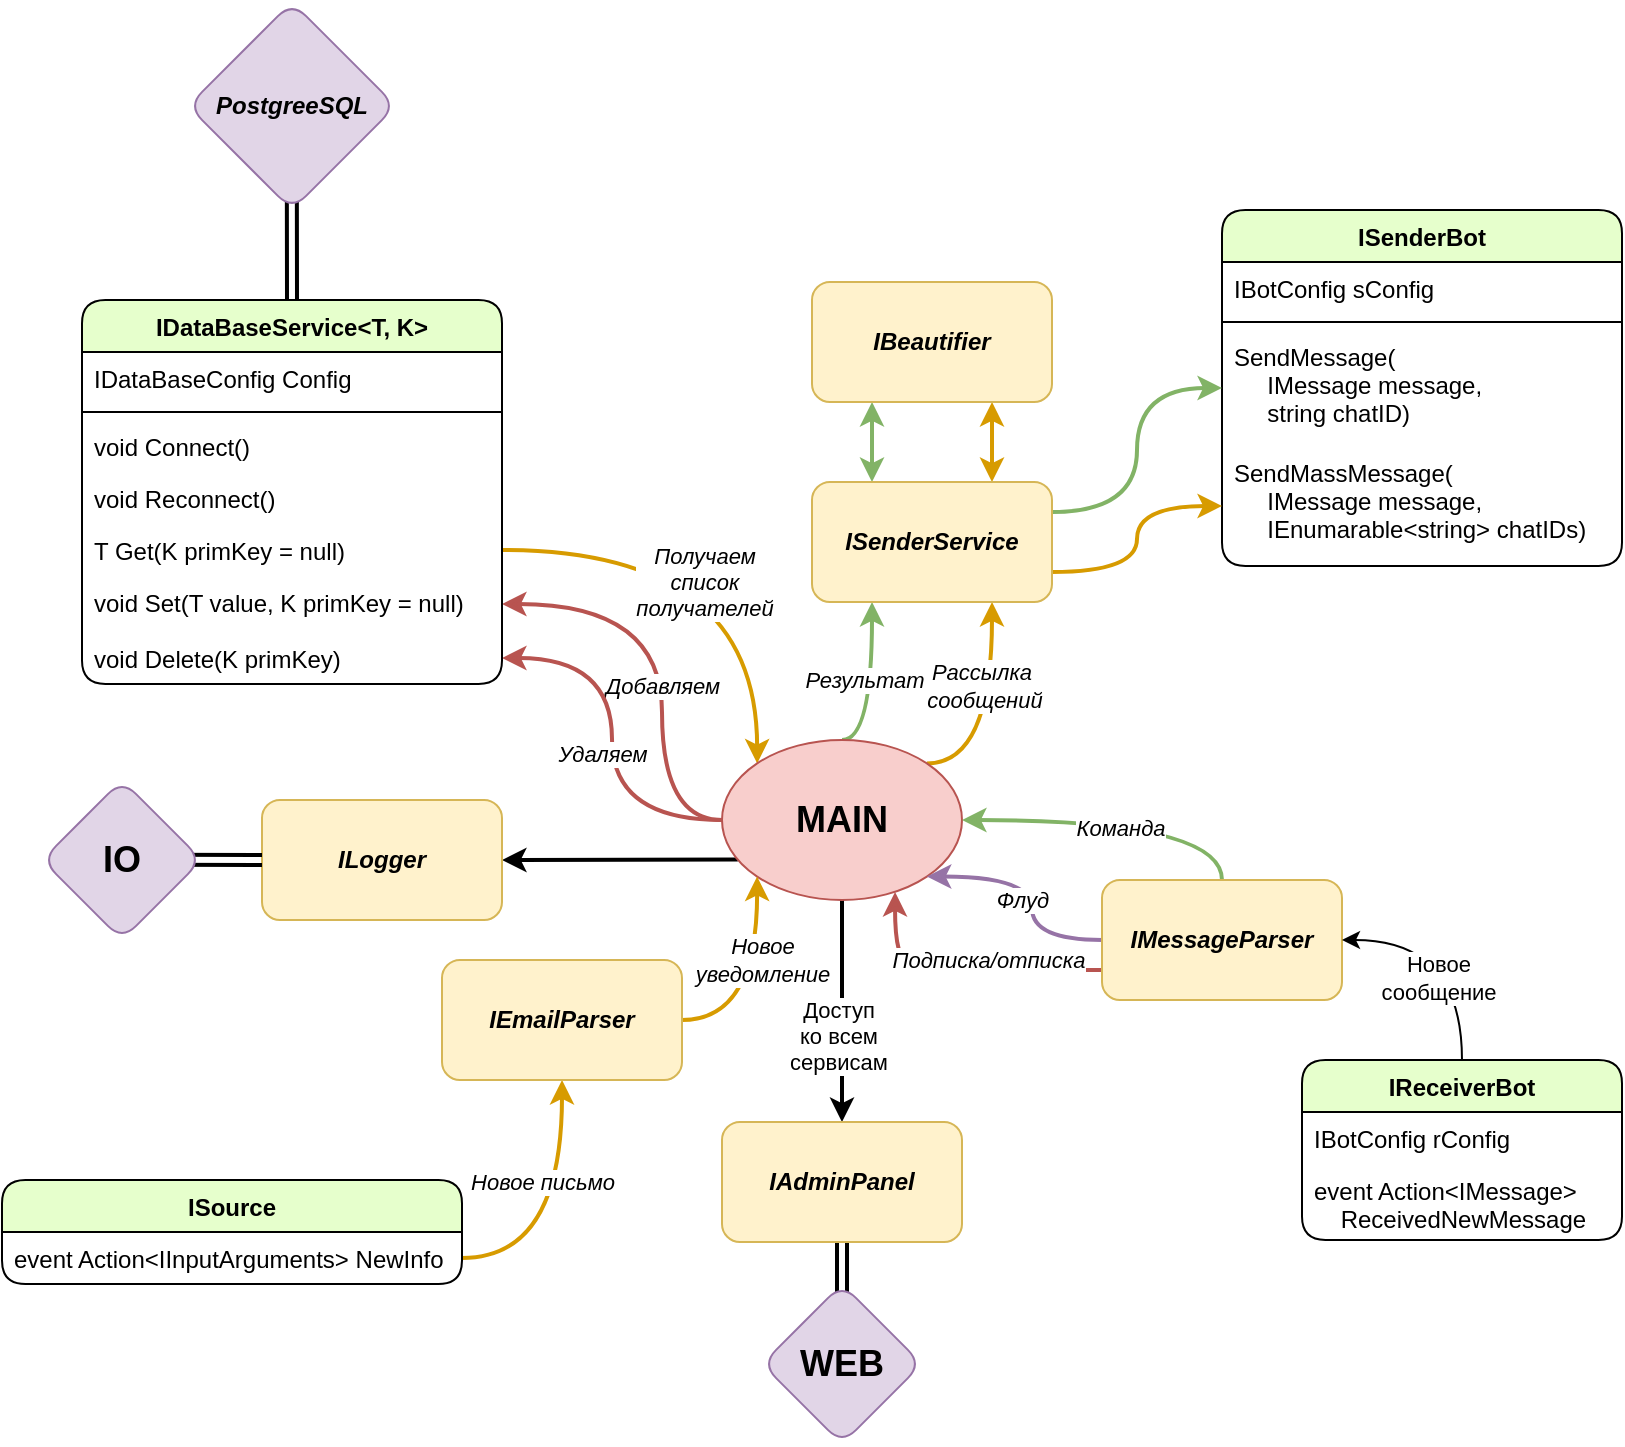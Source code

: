 <mxfile version="13.6.2" type="github">
  <diagram id="C5RBs43oDa-KdzZeNtuy" name="Page-1">
    <mxGraphModel dx="1299" dy="752" grid="1" gridSize="10" guides="1" tooltips="1" connect="1" arrows="1" fold="1" page="1" pageScale="1" pageWidth="827" pageHeight="1169" math="0" shadow="0">
      <root>
        <mxCell id="WIyWlLk6GJQsqaUBKTNV-0" />
        <mxCell id="WIyWlLk6GJQsqaUBKTNV-1" parent="WIyWlLk6GJQsqaUBKTNV-0" />
        <mxCell id="8H-WOofJC37YIXUc2LVh-50" style="edgeStyle=orthogonalEdgeStyle;orthogonalLoop=1;jettySize=auto;html=1;exitX=1;exitY=0;exitDx=0;exitDy=0;entryX=0.75;entryY=1;entryDx=0;entryDy=0;fillColor=#ffe6cc;strokeColor=#d79b00;curved=1;strokeWidth=2;" parent="WIyWlLk6GJQsqaUBKTNV-1" source="8H-WOofJC37YIXUc2LVh-4" target="8H-WOofJC37YIXUc2LVh-94" edge="1">
          <mxGeometry relative="1" as="geometry">
            <Array as="points">
              <mxPoint x="504" y="631" />
            </Array>
          </mxGeometry>
        </mxCell>
        <mxCell id="8H-WOofJC37YIXUc2LVh-51" value="Рассылка&amp;nbsp;&lt;br&gt;сообщений" style="edgeLabel;html=1;align=center;verticalAlign=middle;resizable=0;points=[];rounded=1;fontStyle=2" parent="8H-WOofJC37YIXUc2LVh-50" vertex="1" connectable="0">
          <mxGeometry x="-0.415" y="30" relative="1" as="geometry">
            <mxPoint x="26" y="-38.76" as="offset" />
          </mxGeometry>
        </mxCell>
        <mxCell id="8H-WOofJC37YIXUc2LVh-52" style="orthogonalLoop=1;jettySize=auto;html=1;exitX=0;exitY=0;exitDx=0;exitDy=0;entryX=1;entryY=0.5;entryDx=0;entryDy=0;fillColor=#ffe6cc;strokeColor=#d79b00;edgeStyle=orthogonalEdgeStyle;startArrow=classic;startFill=1;endArrow=none;endFill=0;curved=1;strokeWidth=2;" parent="WIyWlLk6GJQsqaUBKTNV-1" source="8H-WOofJC37YIXUc2LVh-4" target="8H-WOofJC37YIXUc2LVh-18" edge="1">
          <mxGeometry relative="1" as="geometry" />
        </mxCell>
        <mxCell id="8H-WOofJC37YIXUc2LVh-53" value="Получаем&lt;br&gt;список&lt;br&gt;получателей" style="edgeLabel;html=1;align=center;verticalAlign=middle;resizable=0;points=[];rounded=1;fontStyle=2" parent="8H-WOofJC37YIXUc2LVh-52" vertex="1" connectable="0">
          <mxGeometry x="-0.161" y="9" relative="1" as="geometry">
            <mxPoint x="-17.59" y="7.22" as="offset" />
          </mxGeometry>
        </mxCell>
        <mxCell id="8H-WOofJC37YIXUc2LVh-56" style="edgeStyle=orthogonalEdgeStyle;orthogonalLoop=1;jettySize=auto;html=1;exitX=0;exitY=0.5;exitDx=0;exitDy=0;entryX=1;entryY=0.5;entryDx=0;entryDy=0;startArrow=none;startFill=0;endArrow=classic;endFill=1;fillColor=#f8cecc;strokeColor=#b85450;curved=1;strokeWidth=2;" parent="WIyWlLk6GJQsqaUBKTNV-1" source="8H-WOofJC37YIXUc2LVh-4" target="8H-WOofJC37YIXUc2LVh-19" edge="1">
          <mxGeometry relative="1" as="geometry">
            <Array as="points">
              <mxPoint x="339" y="659" />
              <mxPoint x="339" y="551" />
            </Array>
          </mxGeometry>
        </mxCell>
        <mxCell id="8H-WOofJC37YIXUc2LVh-58" value="Добавляем" style="edgeLabel;html=1;align=center;verticalAlign=middle;resizable=0;points=[];rounded=1;fontStyle=2" parent="8H-WOofJC37YIXUc2LVh-56" vertex="1" connectable="0">
          <mxGeometry x="-0.017" y="7" relative="1" as="geometry">
            <mxPoint x="7" y="9.5" as="offset" />
          </mxGeometry>
        </mxCell>
        <mxCell id="8H-WOofJC37YIXUc2LVh-57" style="edgeStyle=orthogonalEdgeStyle;orthogonalLoop=1;jettySize=auto;html=1;exitX=0;exitY=0.5;exitDx=0;exitDy=0;entryX=1;entryY=0.5;entryDx=0;entryDy=0;startArrow=none;startFill=0;endArrow=classic;endFill=1;fillColor=#f8cecc;strokeColor=#b85450;curved=1;strokeWidth=2;" parent="WIyWlLk6GJQsqaUBKTNV-1" source="8H-WOofJC37YIXUc2LVh-4" target="8H-WOofJC37YIXUc2LVh-46" edge="1">
          <mxGeometry relative="1" as="geometry">
            <Array as="points">
              <mxPoint x="314" y="659" />
              <mxPoint x="314" y="578" />
            </Array>
          </mxGeometry>
        </mxCell>
        <mxCell id="8H-WOofJC37YIXUc2LVh-59" value="Удаляем" style="edgeLabel;html=1;align=center;verticalAlign=middle;resizable=0;points=[];rounded=1;fontStyle=2" parent="8H-WOofJC37YIXUc2LVh-57" vertex="1" connectable="0">
          <mxGeometry x="-0.079" y="-2" relative="1" as="geometry">
            <mxPoint x="-7" as="offset" />
          </mxGeometry>
        </mxCell>
        <mxCell id="8H-WOofJC37YIXUc2LVh-74" style="edgeStyle=orthogonalEdgeStyle;curved=1;rounded=1;sketch=0;orthogonalLoop=1;jettySize=auto;html=1;exitX=0.5;exitY=0;exitDx=0;exitDy=0;entryX=0.25;entryY=1;entryDx=0;entryDy=0;fillColor=#d5e8d4;strokeColor=#82b366;strokeWidth=2;" parent="WIyWlLk6GJQsqaUBKTNV-1" source="8H-WOofJC37YIXUc2LVh-4" target="8H-WOofJC37YIXUc2LVh-94" edge="1">
          <mxGeometry relative="1" as="geometry">
            <Array as="points">
              <mxPoint x="444" y="619" />
            </Array>
          </mxGeometry>
        </mxCell>
        <mxCell id="8H-WOofJC37YIXUc2LVh-75" value="Результат" style="edgeLabel;html=1;align=center;verticalAlign=middle;resizable=0;points=[];fontStyle=2" parent="8H-WOofJC37YIXUc2LVh-74" vertex="1" connectable="0">
          <mxGeometry x="0.058" y="-21" relative="1" as="geometry">
            <mxPoint x="-25.03" y="-1.17" as="offset" />
          </mxGeometry>
        </mxCell>
        <mxCell id="8H-WOofJC37YIXUc2LVh-85" style="rounded=1;sketch=0;orthogonalLoop=1;jettySize=auto;html=1;exitX=0.066;exitY=0.747;exitDx=0;exitDy=0;entryX=1;entryY=0.5;entryDx=0;entryDy=0;exitPerimeter=0;strokeWidth=2;" parent="WIyWlLk6GJQsqaUBKTNV-1" source="8H-WOofJC37YIXUc2LVh-4" target="8H-WOofJC37YIXUc2LVh-86" edge="1">
          <mxGeometry relative="1" as="geometry">
            <mxPoint x="219" y="679" as="targetPoint" />
          </mxGeometry>
        </mxCell>
        <mxCell id="C2544kVLf2Tred4imFFv-2" style="edgeStyle=orthogonalEdgeStyle;rounded=0;orthogonalLoop=1;jettySize=auto;html=1;exitX=0.5;exitY=1;exitDx=0;exitDy=0;entryX=0.5;entryY=0;entryDx=0;entryDy=0;strokeWidth=2;" edge="1" parent="WIyWlLk6GJQsqaUBKTNV-1" source="8H-WOofJC37YIXUc2LVh-4" target="C2544kVLf2Tred4imFFv-1">
          <mxGeometry relative="1" as="geometry" />
        </mxCell>
        <mxCell id="C2544kVLf2Tred4imFFv-6" value="Доступ&lt;br&gt;ко всем&lt;br&gt;сервисам" style="edgeLabel;html=1;align=center;verticalAlign=middle;resizable=0;points=[];" vertex="1" connectable="0" parent="C2544kVLf2Tred4imFFv-2">
          <mxGeometry x="0.224" y="-2" relative="1" as="geometry">
            <mxPoint as="offset" />
          </mxGeometry>
        </mxCell>
        <mxCell id="8H-WOofJC37YIXUc2LVh-4" value="&lt;b&gt;&lt;font style=&quot;font-size: 18px&quot;&gt;MAIN&lt;/font&gt;&lt;/b&gt;" style="ellipse;whiteSpace=wrap;html=1;rounded=1;fillColor=#f8cecc;strokeColor=#b85450;" parent="WIyWlLk6GJQsqaUBKTNV-1" vertex="1">
          <mxGeometry x="369" y="619" width="120" height="80" as="geometry" />
        </mxCell>
        <mxCell id="8H-WOofJC37YIXUc2LVh-67" style="edgeStyle=orthogonalEdgeStyle;curved=1;rounded=1;sketch=0;orthogonalLoop=1;jettySize=auto;html=1;exitX=0.5;exitY=0;exitDx=0;exitDy=0;entryX=1;entryY=0.5;entryDx=0;entryDy=0;fillColor=#d5e8d4;strokeColor=#82b366;strokeWidth=2;" parent="WIyWlLk6GJQsqaUBKTNV-1" source="8H-WOofJC37YIXUc2LVh-64" target="8H-WOofJC37YIXUc2LVh-4" edge="1">
          <mxGeometry relative="1" as="geometry" />
        </mxCell>
        <mxCell id="8H-WOofJC37YIXUc2LVh-69" value="Команда" style="edgeLabel;html=1;align=center;verticalAlign=middle;resizable=0;points=[];fontStyle=2" parent="8H-WOofJC37YIXUc2LVh-67" vertex="1" connectable="0">
          <mxGeometry x="0.019" y="4" relative="1" as="geometry">
            <mxPoint as="offset" />
          </mxGeometry>
        </mxCell>
        <mxCell id="8H-WOofJC37YIXUc2LVh-68" style="edgeStyle=orthogonalEdgeStyle;curved=1;rounded=1;sketch=0;orthogonalLoop=1;jettySize=auto;html=1;exitX=0;exitY=0.75;exitDx=0;exitDy=0;entryX=0.721;entryY=0.95;entryDx=0;entryDy=0;fillColor=#f8cecc;strokeColor=#b85450;strokeWidth=2;entryPerimeter=0;" parent="WIyWlLk6GJQsqaUBKTNV-1" source="8H-WOofJC37YIXUc2LVh-64" target="8H-WOofJC37YIXUc2LVh-4" edge="1">
          <mxGeometry relative="1" as="geometry">
            <Array as="points">
              <mxPoint x="470" y="734" />
              <mxPoint x="470" y="730" />
              <mxPoint x="456" y="730" />
            </Array>
          </mxGeometry>
        </mxCell>
        <mxCell id="8H-WOofJC37YIXUc2LVh-70" value="Подписка/отписка" style="edgeLabel;html=1;align=center;verticalAlign=middle;resizable=0;points=[];fontStyle=2" parent="8H-WOofJC37YIXUc2LVh-68" vertex="1" connectable="0">
          <mxGeometry x="0.069" y="-2" relative="1" as="geometry">
            <mxPoint x="18.33" y="-3" as="offset" />
          </mxGeometry>
        </mxCell>
        <mxCell id="8H-WOofJC37YIXUc2LVh-72" style="edgeStyle=orthogonalEdgeStyle;rounded=1;sketch=0;orthogonalLoop=1;jettySize=auto;html=1;exitX=0;exitY=0.5;exitDx=0;exitDy=0;entryX=1;entryY=1;entryDx=0;entryDy=0;curved=1;fillColor=#e1d5e7;strokeColor=#9673a6;strokeWidth=2;" parent="WIyWlLk6GJQsqaUBKTNV-1" source="8H-WOofJC37YIXUc2LVh-64" target="8H-WOofJC37YIXUc2LVh-4" edge="1">
          <mxGeometry relative="1" as="geometry" />
        </mxCell>
        <mxCell id="8H-WOofJC37YIXUc2LVh-73" value="Флуд" style="edgeLabel;html=1;align=center;verticalAlign=middle;resizable=0;points=[];fontStyle=2" parent="8H-WOofJC37YIXUc2LVh-72" vertex="1" connectable="0">
          <mxGeometry x="0.297" y="3" relative="1" as="geometry">
            <mxPoint x="5.84" y="8.68" as="offset" />
          </mxGeometry>
        </mxCell>
        <mxCell id="8H-WOofJC37YIXUc2LVh-64" value="&lt;b&gt;&lt;i&gt;IMessageParser&lt;/i&gt;&lt;/b&gt;" style="whiteSpace=wrap;html=1;rounded=1;sketch=0;fillColor=#fff2cc;strokeColor=#d6b656;" parent="WIyWlLk6GJQsqaUBKTNV-1" vertex="1">
          <mxGeometry x="559" y="689" width="120" height="60" as="geometry" />
        </mxCell>
        <mxCell id="8H-WOofJC37YIXUc2LVh-65" style="edgeStyle=orthogonalEdgeStyle;curved=1;rounded=1;sketch=0;orthogonalLoop=1;jettySize=auto;html=1;exitX=0.5;exitY=0;exitDx=0;exitDy=0;entryX=1;entryY=0.5;entryDx=0;entryDy=0;" parent="WIyWlLk6GJQsqaUBKTNV-1" source="8H-WOofJC37YIXUc2LVh-29" target="8H-WOofJC37YIXUc2LVh-64" edge="1">
          <mxGeometry relative="1" as="geometry" />
        </mxCell>
        <mxCell id="8H-WOofJC37YIXUc2LVh-93" value="Новое &lt;br&gt;сообщение" style="edgeLabel;html=1;align=center;verticalAlign=middle;resizable=0;points=[];" parent="8H-WOofJC37YIXUc2LVh-65" vertex="1" connectable="0">
          <mxGeometry x="-0.306" y="12" relative="1" as="geometry">
            <mxPoint as="offset" />
          </mxGeometry>
        </mxCell>
        <mxCell id="8H-WOofJC37YIXUc2LVh-77" style="edgeStyle=orthogonalEdgeStyle;curved=1;rounded=1;sketch=0;orthogonalLoop=1;jettySize=auto;html=1;exitX=1;exitY=0.5;exitDx=0;exitDy=0;entryX=0.5;entryY=1;entryDx=0;entryDy=0;fillColor=#ffe6cc;strokeColor=#d79b00;strokeWidth=2;" parent="WIyWlLk6GJQsqaUBKTNV-1" source="8H-WOofJC37YIXUc2LVh-6" target="8H-WOofJC37YIXUc2LVh-76" edge="1">
          <mxGeometry relative="1" as="geometry" />
        </mxCell>
        <mxCell id="8H-WOofJC37YIXUc2LVh-78" value="Новое письмо" style="edgeLabel;html=1;align=center;verticalAlign=middle;resizable=0;points=[];fontStyle=2" parent="8H-WOofJC37YIXUc2LVh-77" vertex="1" connectable="0">
          <mxGeometry x="-0.198" y="-2" relative="1" as="geometry">
            <mxPoint x="-12" y="-33.17" as="offset" />
          </mxGeometry>
        </mxCell>
        <mxCell id="8H-WOofJC37YIXUc2LVh-80" style="edgeStyle=orthogonalEdgeStyle;curved=1;rounded=1;sketch=0;orthogonalLoop=1;jettySize=auto;html=1;exitX=1;exitY=0.5;exitDx=0;exitDy=0;entryX=0;entryY=1;entryDx=0;entryDy=0;fillColor=#ffe6cc;strokeColor=#d79b00;strokeWidth=2;" parent="WIyWlLk6GJQsqaUBKTNV-1" source="8H-WOofJC37YIXUc2LVh-76" target="8H-WOofJC37YIXUc2LVh-4" edge="1">
          <mxGeometry relative="1" as="geometry" />
        </mxCell>
        <mxCell id="8H-WOofJC37YIXUc2LVh-81" value="Новое&lt;br&gt;уведомление" style="edgeLabel;html=1;align=center;verticalAlign=middle;resizable=0;points=[];fontStyle=2" parent="8H-WOofJC37YIXUc2LVh-80" vertex="1" connectable="0">
          <mxGeometry x="0.032" y="9" relative="1" as="geometry">
            <mxPoint x="11.42" y="-10.92" as="offset" />
          </mxGeometry>
        </mxCell>
        <mxCell id="8H-WOofJC37YIXUc2LVh-76" value="&lt;i&gt;&lt;b&gt;IEmailParser&lt;/b&gt;&lt;/i&gt;" style="whiteSpace=wrap;html=1;rounded=1;sketch=0;fillColor=#fff2cc;strokeColor=#d6b656;" parent="WIyWlLk6GJQsqaUBKTNV-1" vertex="1">
          <mxGeometry x="229" y="729" width="120" height="60" as="geometry" />
        </mxCell>
        <mxCell id="8H-WOofJC37YIXUc2LVh-86" value="&lt;b&gt;&lt;i&gt;ILogger&lt;/i&gt;&lt;/b&gt;" style="whiteSpace=wrap;html=1;rounded=1;sketch=0;fillColor=#fff2cc;strokeColor=#d6b656;" parent="WIyWlLk6GJQsqaUBKTNV-1" vertex="1">
          <mxGeometry x="139" y="649" width="120" height="60" as="geometry" />
        </mxCell>
        <mxCell id="8H-WOofJC37YIXUc2LVh-89" style="edgeStyle=none;rounded=1;sketch=0;orthogonalLoop=1;jettySize=auto;html=1;entryX=0;entryY=0.5;entryDx=0;entryDy=0;shape=link;strokeWidth=2;exitX=0.763;exitY=0.499;exitDx=0;exitDy=0;exitPerimeter=0;" parent="WIyWlLk6GJQsqaUBKTNV-1" source="8H-WOofJC37YIXUc2LVh-87" target="8H-WOofJC37YIXUc2LVh-86" edge="1">
          <mxGeometry relative="1" as="geometry" />
        </mxCell>
        <mxCell id="8H-WOofJC37YIXUc2LVh-87" value="&lt;b&gt;&lt;font style=&quot;font-size: 18px&quot;&gt;IO&lt;/font&gt;&lt;/b&gt;" style="rhombus;whiteSpace=wrap;html=1;rounded=1;sketch=0;fillColor=#e1d5e7;strokeColor=#9673a6;" parent="WIyWlLk6GJQsqaUBKTNV-1" vertex="1">
          <mxGeometry x="29" y="639" width="80" height="80" as="geometry" />
        </mxCell>
        <mxCell id="8H-WOofJC37YIXUc2LVh-91" style="edgeStyle=none;shape=link;rounded=1;sketch=0;orthogonalLoop=1;jettySize=auto;html=1;entryX=0.5;entryY=0;entryDx=0;entryDy=0;strokeWidth=2;exitX=0.499;exitY=0.769;exitDx=0;exitDy=0;exitPerimeter=0;" parent="WIyWlLk6GJQsqaUBKTNV-1" source="8H-WOofJC37YIXUc2LVh-90" target="8H-WOofJC37YIXUc2LVh-14" edge="1">
          <mxGeometry relative="1" as="geometry" />
        </mxCell>
        <mxCell id="8H-WOofJC37YIXUc2LVh-90" value="&lt;b&gt;&lt;i&gt;PostgreeSQL&lt;/i&gt;&lt;/b&gt;" style="rhombus;whiteSpace=wrap;html=1;rounded=1;sketch=0;fillColor=#e1d5e7;strokeColor=#9673a6;" parent="WIyWlLk6GJQsqaUBKTNV-1" vertex="1">
          <mxGeometry x="102" y="250" width="104" height="104" as="geometry" />
        </mxCell>
        <mxCell id="8H-WOofJC37YIXUc2LVh-14" value="IDataBaseService&lt;T, K&gt;" style="swimlane;fontStyle=1;align=center;verticalAlign=top;childLayout=stackLayout;horizontal=1;startSize=26;horizontalStack=0;resizeParent=1;resizeParentMax=0;resizeLast=0;collapsible=1;marginBottom=0;rounded=1;fillColor=#E6FFCC;" parent="WIyWlLk6GJQsqaUBKTNV-1" vertex="1">
          <mxGeometry x="49" y="399" width="210" height="192" as="geometry">
            <mxRectangle x="150" y="550" width="170" height="26" as="alternateBounds" />
          </mxGeometry>
        </mxCell>
        <mxCell id="8H-WOofJC37YIXUc2LVh-15" value="IDataBaseConfig Config&#xa;" style="text;align=left;verticalAlign=top;spacingLeft=4;spacingRight=4;overflow=hidden;rotatable=0;points=[[0,0.5],[1,0.5]];portConstraint=eastwest;rounded=1;" parent="8H-WOofJC37YIXUc2LVh-14" vertex="1">
          <mxGeometry y="26" width="210" height="26" as="geometry" />
        </mxCell>
        <mxCell id="8H-WOofJC37YIXUc2LVh-35" value="" style="line;strokeWidth=1;fillColor=none;align=left;verticalAlign=middle;spacingTop=-1;spacingLeft=3;spacingRight=3;rotatable=0;labelPosition=right;points=[];portConstraint=eastwest;rounded=1;" parent="8H-WOofJC37YIXUc2LVh-14" vertex="1">
          <mxGeometry y="52" width="210" height="8" as="geometry" />
        </mxCell>
        <mxCell id="8H-WOofJC37YIXUc2LVh-17" value="void Connect()" style="text;align=left;verticalAlign=top;spacingLeft=4;spacingRight=4;overflow=hidden;rotatable=0;points=[[0,0.5],[1,0.5]];portConstraint=eastwest;rounded=1;" parent="8H-WOofJC37YIXUc2LVh-14" vertex="1">
          <mxGeometry y="60" width="210" height="26" as="geometry" />
        </mxCell>
        <mxCell id="8H-WOofJC37YIXUc2LVh-20" value="void Reconnect()" style="text;align=left;verticalAlign=top;spacingLeft=4;spacingRight=4;overflow=hidden;rotatable=0;points=[[0,0.5],[1,0.5]];portConstraint=eastwest;rounded=1;" parent="8H-WOofJC37YIXUc2LVh-14" vertex="1">
          <mxGeometry y="86" width="210" height="26" as="geometry" />
        </mxCell>
        <mxCell id="8H-WOofJC37YIXUc2LVh-18" value="T Get(K primKey = null)&#xa;" style="text;align=left;verticalAlign=top;spacingLeft=4;spacingRight=4;overflow=hidden;rotatable=0;points=[[0,0.5],[1,0.5]];portConstraint=eastwest;rounded=1;" parent="8H-WOofJC37YIXUc2LVh-14" vertex="1">
          <mxGeometry y="112" width="210" height="26" as="geometry" />
        </mxCell>
        <mxCell id="8H-WOofJC37YIXUc2LVh-19" value="void Set(T value, K primKey = null)&#xa;" style="text;align=left;verticalAlign=top;spacingLeft=4;spacingRight=4;overflow=hidden;rotatable=0;points=[[0,0.5],[1,0.5]];portConstraint=eastwest;rounded=1;" parent="8H-WOofJC37YIXUc2LVh-14" vertex="1">
          <mxGeometry y="138" width="210" height="28" as="geometry" />
        </mxCell>
        <mxCell id="8H-WOofJC37YIXUc2LVh-46" value="void Delete(K primKey)" style="text;strokeColor=none;fillColor=none;align=left;verticalAlign=top;spacingLeft=4;spacingRight=4;overflow=hidden;rotatable=0;points=[[0,0.5],[1,0.5]];portConstraint=eastwest;rounded=1;" parent="8H-WOofJC37YIXUc2LVh-14" vertex="1">
          <mxGeometry y="166" width="210" height="26" as="geometry" />
        </mxCell>
        <mxCell id="8H-WOofJC37YIXUc2LVh-21" value="ISenderBot&#xa;" style="swimlane;fontStyle=1;align=center;verticalAlign=top;childLayout=stackLayout;horizontal=1;startSize=26;horizontalStack=0;resizeParent=1;resizeParentMax=0;resizeLast=0;collapsible=1;marginBottom=0;rounded=1;fillColor=#E6FFCC;" parent="WIyWlLk6GJQsqaUBKTNV-1" vertex="1">
          <mxGeometry x="619" y="354" width="200" height="178" as="geometry">
            <mxRectangle x="370" y="550" width="100" height="26" as="alternateBounds" />
          </mxGeometry>
        </mxCell>
        <mxCell id="8H-WOofJC37YIXUc2LVh-22" value="IBotConfig sConfig" style="text;align=left;verticalAlign=top;spacingLeft=4;spacingRight=4;overflow=hidden;rotatable=0;points=[[0,0.5],[1,0.5]];portConstraint=eastwest;rounded=1;" parent="8H-WOofJC37YIXUc2LVh-21" vertex="1">
          <mxGeometry y="26" width="200" height="26" as="geometry" />
        </mxCell>
        <mxCell id="8H-WOofJC37YIXUc2LVh-41" value="" style="line;strokeWidth=1;fillColor=none;align=left;verticalAlign=middle;spacingTop=-1;spacingLeft=3;spacingRight=3;rotatable=0;labelPosition=right;points=[];portConstraint=eastwest;rounded=1;" parent="8H-WOofJC37YIXUc2LVh-21" vertex="1">
          <mxGeometry y="52" width="200" height="8" as="geometry" />
        </mxCell>
        <mxCell id="8H-WOofJC37YIXUc2LVh-24" value="SendMessage(&#xa;     IMessage message, &#xa;     string chatID)" style="text;align=left;verticalAlign=top;spacingLeft=4;spacingRight=4;overflow=hidden;rotatable=0;points=[[0,0.5],[1,0.5]];portConstraint=eastwest;rounded=1;" parent="8H-WOofJC37YIXUc2LVh-21" vertex="1">
          <mxGeometry y="60" width="200" height="58" as="geometry" />
        </mxCell>
        <mxCell id="8H-WOofJC37YIXUc2LVh-25" value="SendMassMessage(&#xa;     IMessage message, &#xa;     IEnumarable&lt;string&gt; chatIDs)" style="text;align=left;verticalAlign=top;spacingLeft=4;spacingRight=4;overflow=hidden;rotatable=0;points=[[0,0.5],[1,0.5]];portConstraint=eastwest;rounded=1;" parent="8H-WOofJC37YIXUc2LVh-21" vertex="1">
          <mxGeometry y="118" width="200" height="60" as="geometry" />
        </mxCell>
        <mxCell id="8H-WOofJC37YIXUc2LVh-29" value="IReceiverBot" style="swimlane;fontStyle=1;align=center;verticalAlign=top;childLayout=stackLayout;horizontal=1;startSize=26;horizontalStack=0;resizeParent=1;resizeParentMax=0;resizeLast=0;collapsible=1;marginBottom=0;rounded=1;fillColor=#E6FFCC;" parent="WIyWlLk6GJQsqaUBKTNV-1" vertex="1">
          <mxGeometry x="659" y="779" width="160" height="90" as="geometry" />
        </mxCell>
        <mxCell id="8H-WOofJC37YIXUc2LVh-30" value="IBotConfig rConfig" style="text;strokeColor=none;fillColor=none;align=left;verticalAlign=top;spacingLeft=4;spacingRight=4;overflow=hidden;rotatable=0;points=[[0,0.5],[1,0.5]];portConstraint=eastwest;rounded=1;" parent="8H-WOofJC37YIXUc2LVh-29" vertex="1">
          <mxGeometry y="26" width="160" height="26" as="geometry" />
        </mxCell>
        <mxCell id="8H-WOofJC37YIXUc2LVh-43" value="event Action&lt;IMessage&gt; &#xa;    ReceivedNewMessage" style="text;strokeColor=none;fillColor=none;align=left;verticalAlign=top;spacingLeft=4;spacingRight=4;overflow=hidden;rotatable=0;points=[[0,0.5],[1,0.5]];portConstraint=eastwest;rounded=1;" parent="8H-WOofJC37YIXUc2LVh-29" vertex="1">
          <mxGeometry y="52" width="160" height="38" as="geometry" />
        </mxCell>
        <mxCell id="8H-WOofJC37YIXUc2LVh-5" value="ISource" style="swimlane;fontStyle=1;align=center;verticalAlign=top;childLayout=stackLayout;horizontal=1;startSize=26;horizontalStack=0;resizeParent=1;resizeParentMax=0;resizeLast=0;collapsible=1;marginBottom=0;rounded=1;fillColor=#E6FFCC;" parent="WIyWlLk6GJQsqaUBKTNV-1" vertex="1">
          <mxGeometry x="9" y="839" width="230" height="52" as="geometry">
            <mxRectangle x="100" y="317" width="80" height="26" as="alternateBounds" />
          </mxGeometry>
        </mxCell>
        <mxCell id="8H-WOofJC37YIXUc2LVh-6" value="event Action&lt;IInputArguments&gt; NewInfo" style="text;align=left;verticalAlign=top;spacingLeft=4;spacingRight=4;overflow=hidden;rotatable=0;points=[[0,0.5],[1,0.5]];portConstraint=eastwest;rounded=1;" parent="8H-WOofJC37YIXUc2LVh-5" vertex="1">
          <mxGeometry y="26" width="230" height="26" as="geometry" />
        </mxCell>
        <mxCell id="8H-WOofJC37YIXUc2LVh-98" style="edgeStyle=orthogonalEdgeStyle;curved=1;rounded=1;sketch=0;orthogonalLoop=1;jettySize=auto;html=1;exitX=0.25;exitY=0;exitDx=0;exitDy=0;entryX=0.25;entryY=1;entryDx=0;entryDy=0;strokeWidth=2;fillColor=#d5e8d4;strokeColor=#82b366;startArrow=classic;startFill=1;" parent="WIyWlLk6GJQsqaUBKTNV-1" source="8H-WOofJC37YIXUc2LVh-94" target="8H-WOofJC37YIXUc2LVh-97" edge="1">
          <mxGeometry relative="1" as="geometry" />
        </mxCell>
        <mxCell id="8H-WOofJC37YIXUc2LVh-99" style="edgeStyle=orthogonalEdgeStyle;curved=1;rounded=1;sketch=0;orthogonalLoop=1;jettySize=auto;html=1;exitX=0.75;exitY=0;exitDx=0;exitDy=0;entryX=0.75;entryY=1;entryDx=0;entryDy=0;strokeWidth=2;fillColor=#ffe6cc;strokeColor=#d79b00;startArrow=classic;startFill=1;" parent="WIyWlLk6GJQsqaUBKTNV-1" source="8H-WOofJC37YIXUc2LVh-94" target="8H-WOofJC37YIXUc2LVh-97" edge="1">
          <mxGeometry relative="1" as="geometry" />
        </mxCell>
        <mxCell id="8H-WOofJC37YIXUc2LVh-100" style="edgeStyle=orthogonalEdgeStyle;curved=1;rounded=1;sketch=0;orthogonalLoop=1;jettySize=auto;html=1;exitX=1;exitY=0.25;exitDx=0;exitDy=0;entryX=0;entryY=0.5;entryDx=0;entryDy=0;startArrow=none;startFill=0;strokeWidth=2;fillColor=#d5e8d4;strokeColor=#82b366;" parent="WIyWlLk6GJQsqaUBKTNV-1" source="8H-WOofJC37YIXUc2LVh-94" target="8H-WOofJC37YIXUc2LVh-24" edge="1">
          <mxGeometry relative="1" as="geometry" />
        </mxCell>
        <mxCell id="8H-WOofJC37YIXUc2LVh-101" style="edgeStyle=orthogonalEdgeStyle;curved=1;rounded=1;sketch=0;orthogonalLoop=1;jettySize=auto;html=1;exitX=1;exitY=0.75;exitDx=0;exitDy=0;entryX=0;entryY=0.5;entryDx=0;entryDy=0;startArrow=none;startFill=0;strokeWidth=2;fillColor=#ffe6cc;strokeColor=#d79b00;" parent="WIyWlLk6GJQsqaUBKTNV-1" source="8H-WOofJC37YIXUc2LVh-94" target="8H-WOofJC37YIXUc2LVh-25" edge="1">
          <mxGeometry relative="1" as="geometry" />
        </mxCell>
        <mxCell id="8H-WOofJC37YIXUc2LVh-94" value="&lt;b&gt;&lt;i&gt;ISenderService&lt;br&gt;&lt;/i&gt;&lt;/b&gt;" style="whiteSpace=wrap;html=1;rounded=1;sketch=0;fillColor=#fff2cc;strokeColor=#d6b656;" parent="WIyWlLk6GJQsqaUBKTNV-1" vertex="1">
          <mxGeometry x="414" y="490" width="120" height="60" as="geometry" />
        </mxCell>
        <mxCell id="8H-WOofJC37YIXUc2LVh-97" value="&lt;b&gt;&lt;i&gt;IBeautifier&lt;/i&gt;&lt;/b&gt;" style="whiteSpace=wrap;html=1;rounded=1;sketch=0;fillColor=#fff2cc;strokeColor=#d6b656;" parent="WIyWlLk6GJQsqaUBKTNV-1" vertex="1">
          <mxGeometry x="414" y="390" width="120" height="60" as="geometry" />
        </mxCell>
        <mxCell id="C2544kVLf2Tred4imFFv-5" style="edgeStyle=orthogonalEdgeStyle;rounded=0;orthogonalLoop=1;jettySize=auto;html=1;exitX=0.5;exitY=1;exitDx=0;exitDy=0;shape=link;entryX=0.5;entryY=0.125;entryDx=0;entryDy=0;entryPerimeter=0;strokeWidth=2;" edge="1" parent="WIyWlLk6GJQsqaUBKTNV-1" source="C2544kVLf2Tred4imFFv-1" target="C2544kVLf2Tred4imFFv-4">
          <mxGeometry relative="1" as="geometry" />
        </mxCell>
        <mxCell id="C2544kVLf2Tred4imFFv-1" value="&lt;b&gt;&lt;i&gt;IAdminPanel&lt;/i&gt;&lt;/b&gt;" style="whiteSpace=wrap;html=1;rounded=1;sketch=0;fillColor=#fff2cc;strokeColor=#d6b656;" vertex="1" parent="WIyWlLk6GJQsqaUBKTNV-1">
          <mxGeometry x="369" y="810" width="120" height="60" as="geometry" />
        </mxCell>
        <mxCell id="C2544kVLf2Tred4imFFv-4" value="&lt;b&gt;&lt;font style=&quot;font-size: 18px&quot;&gt;WEB&lt;/font&gt;&lt;/b&gt;" style="rhombus;whiteSpace=wrap;html=1;rounded=1;sketch=0;fillColor=#e1d5e7;strokeColor=#9673a6;" vertex="1" parent="WIyWlLk6GJQsqaUBKTNV-1">
          <mxGeometry x="389" y="891" width="80" height="80" as="geometry" />
        </mxCell>
      </root>
    </mxGraphModel>
  </diagram>
</mxfile>
